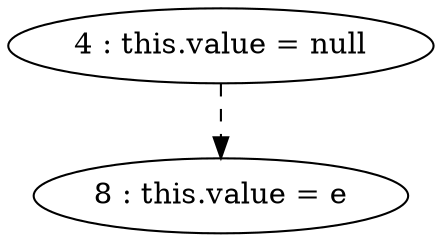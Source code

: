 digraph G {
"4 : this.value = null"
"4 : this.value = null" -> "8 : this.value = e" [style=dashed]
"8 : this.value = e"
}